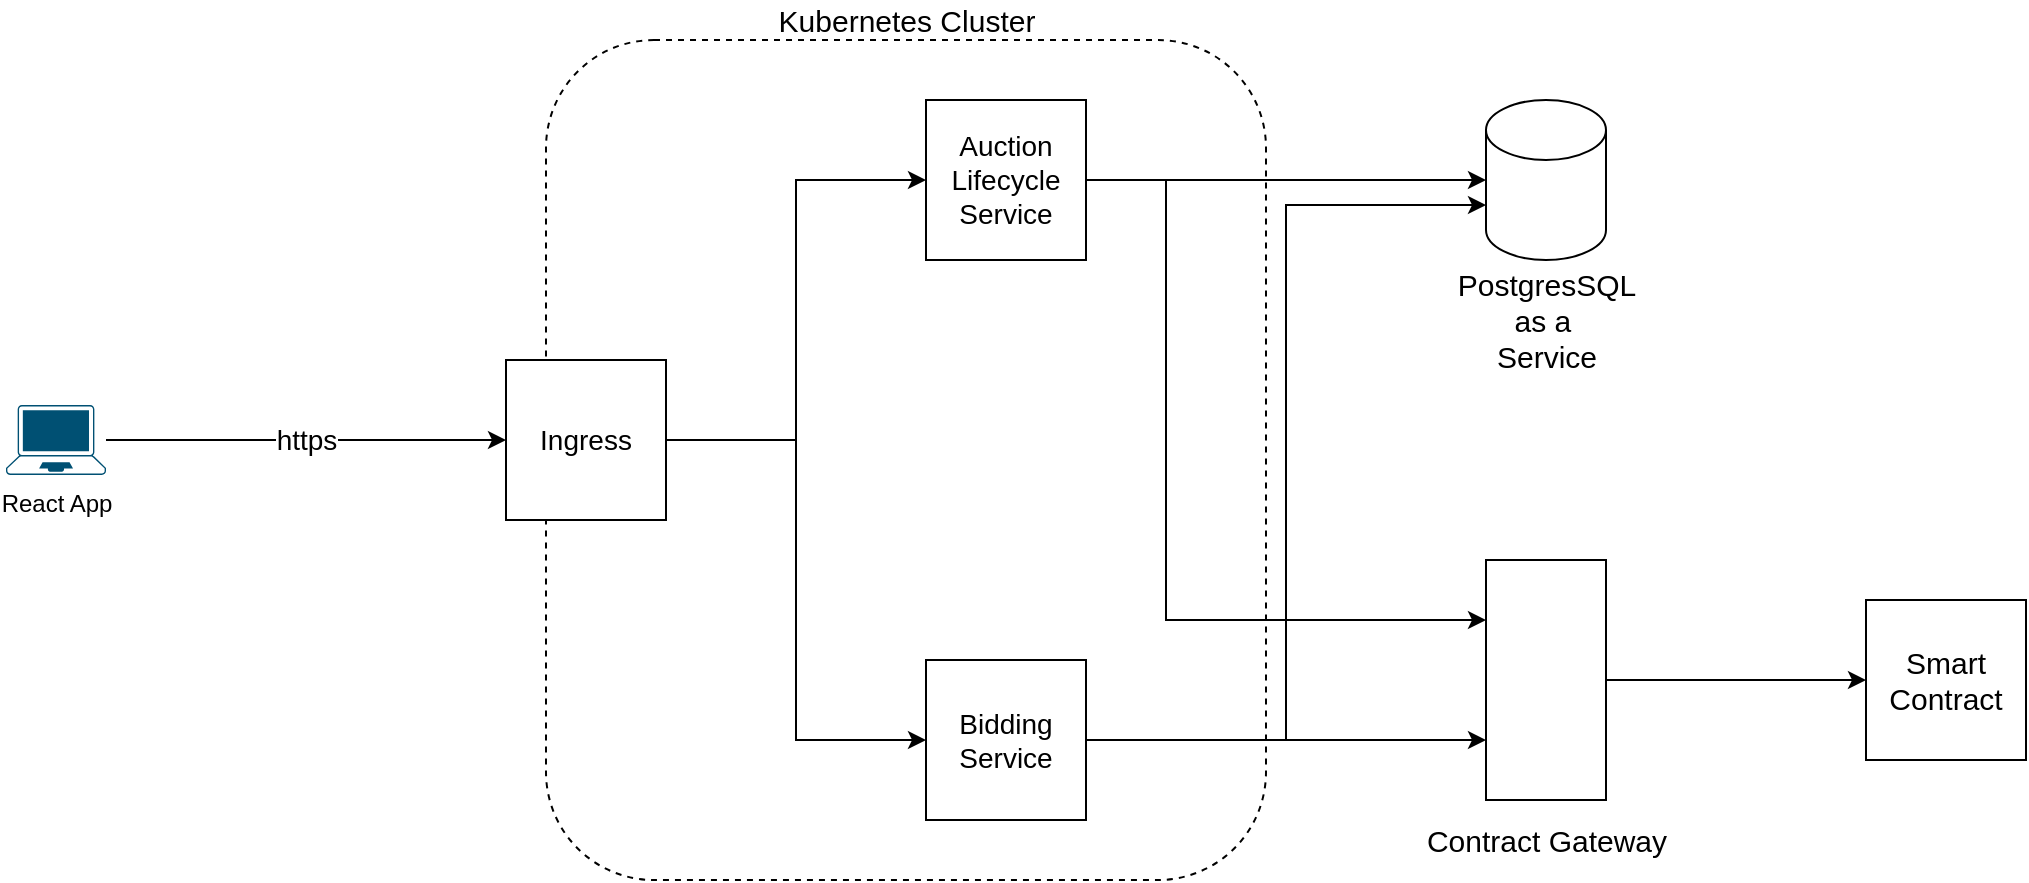 <mxfile version="14.2.7" type="device"><diagram id="xWkEP8GXcH6EWLR2nUDI" name="Page-1"><mxGraphModel dx="2066" dy="1163" grid="1" gridSize="10" guides="1" tooltips="1" connect="1" arrows="1" fold="1" page="1" pageScale="1" pageWidth="1100" pageHeight="850" math="0" shadow="0"><root><mxCell id="0"/><mxCell id="1" parent="0"/><mxCell id="2xNg2kufVEfp6-P_aKhl-1" value="" style="rounded=1;whiteSpace=wrap;html=1;dashed=1;fillColor=none;" vertex="1" parent="1"><mxGeometry x="330" y="170" width="360" height="420" as="geometry"/></mxCell><mxCell id="2xNg2kufVEfp6-P_aKhl-9" style="edgeStyle=orthogonalEdgeStyle;rounded=0;orthogonalLoop=1;jettySize=auto;html=1;exitX=1;exitY=0.5;exitDx=0;exitDy=0;entryX=0;entryY=0.5;entryDx=0;entryDy=0;" edge="1" parent="1" source="2xNg2kufVEfp6-P_aKhl-2" target="2xNg2kufVEfp6-P_aKhl-7"><mxGeometry relative="1" as="geometry"/></mxCell><mxCell id="2xNg2kufVEfp6-P_aKhl-10" style="edgeStyle=orthogonalEdgeStyle;rounded=0;orthogonalLoop=1;jettySize=auto;html=1;exitX=1;exitY=0.5;exitDx=0;exitDy=0;entryX=0;entryY=0.5;entryDx=0;entryDy=0;" edge="1" parent="1" source="2xNg2kufVEfp6-P_aKhl-2" target="2xNg2kufVEfp6-P_aKhl-8"><mxGeometry relative="1" as="geometry"/></mxCell><mxCell id="2xNg2kufVEfp6-P_aKhl-2" value="&lt;font style=&quot;font-size: 14px&quot;&gt;Ingress&lt;/font&gt;" style="whiteSpace=wrap;html=1;aspect=fixed;" vertex="1" parent="1"><mxGeometry x="310" y="330" width="80" height="80" as="geometry"/></mxCell><mxCell id="2xNg2kufVEfp6-P_aKhl-6" value="&lt;font style=&quot;font-size: 14px&quot;&gt;https&lt;/font&gt;" style="edgeStyle=orthogonalEdgeStyle;rounded=0;orthogonalLoop=1;jettySize=auto;html=1;entryX=0;entryY=0.5;entryDx=0;entryDy=0;" edge="1" parent="1" source="2xNg2kufVEfp6-P_aKhl-3" target="2xNg2kufVEfp6-P_aKhl-2"><mxGeometry relative="1" as="geometry"><mxPoint x="190" y="370" as="targetPoint"/></mxGeometry></mxCell><mxCell id="2xNg2kufVEfp6-P_aKhl-3" value="React App" style="points=[[0.13,0.02,0],[0.5,0,0],[0.87,0.02,0],[0.885,0.4,0],[0.985,0.985,0],[0.5,1,0],[0.015,0.985,0],[0.115,0.4,0]];verticalLabelPosition=bottom;html=1;verticalAlign=top;aspect=fixed;align=center;pointerEvents=1;shape=mxgraph.cisco19.laptop;fillColor=#005073;strokeColor=none;" vertex="1" parent="1"><mxGeometry x="60" y="352.5" width="50" height="35" as="geometry"/></mxCell><mxCell id="2xNg2kufVEfp6-P_aKhl-13" style="edgeStyle=orthogonalEdgeStyle;rounded=0;orthogonalLoop=1;jettySize=auto;html=1;exitX=1;exitY=0.5;exitDx=0;exitDy=0;fontSize=15;" edge="1" parent="1" source="2xNg2kufVEfp6-P_aKhl-7" target="2xNg2kufVEfp6-P_aKhl-12"><mxGeometry relative="1" as="geometry"/></mxCell><mxCell id="2xNg2kufVEfp6-P_aKhl-18" style="edgeStyle=orthogonalEdgeStyle;rounded=0;orthogonalLoop=1;jettySize=auto;html=1;exitX=1;exitY=0.5;exitDx=0;exitDy=0;entryX=0.25;entryY=1;entryDx=0;entryDy=0;fontSize=15;" edge="1" parent="1" source="2xNg2kufVEfp6-P_aKhl-7" target="2xNg2kufVEfp6-P_aKhl-16"><mxGeometry relative="1" as="geometry"><Array as="points"><mxPoint x="640" y="240"/><mxPoint x="640" y="460"/></Array></mxGeometry></mxCell><mxCell id="2xNg2kufVEfp6-P_aKhl-7" value="&lt;font style=&quot;font-size: 14px&quot;&gt;Auction Lifecycle Service&lt;/font&gt;" style="whiteSpace=wrap;html=1;aspect=fixed;fillColor=#ffffff;" vertex="1" parent="1"><mxGeometry x="520" y="200" width="80" height="80" as="geometry"/></mxCell><mxCell id="2xNg2kufVEfp6-P_aKhl-17" style="edgeStyle=orthogonalEdgeStyle;rounded=0;orthogonalLoop=1;jettySize=auto;html=1;exitX=1;exitY=0.5;exitDx=0;exitDy=0;entryX=0.75;entryY=1;entryDx=0;entryDy=0;fontSize=15;" edge="1" parent="1" source="2xNg2kufVEfp6-P_aKhl-8" target="2xNg2kufVEfp6-P_aKhl-16"><mxGeometry relative="1" as="geometry"/></mxCell><mxCell id="2xNg2kufVEfp6-P_aKhl-20" style="edgeStyle=orthogonalEdgeStyle;rounded=0;orthogonalLoop=1;jettySize=auto;html=1;exitX=1;exitY=0.5;exitDx=0;exitDy=0;entryX=0;entryY=0;entryDx=0;entryDy=52.5;entryPerimeter=0;fontSize=15;" edge="1" parent="1" source="2xNg2kufVEfp6-P_aKhl-8" target="2xNg2kufVEfp6-P_aKhl-12"><mxGeometry relative="1" as="geometry"/></mxCell><mxCell id="2xNg2kufVEfp6-P_aKhl-8" value="&lt;font style=&quot;font-size: 14px&quot;&gt;Bidding Service&lt;/font&gt;" style="whiteSpace=wrap;html=1;aspect=fixed;fillColor=#ffffff;" vertex="1" parent="1"><mxGeometry x="520" y="480" width="80" height="80" as="geometry"/></mxCell><mxCell id="2xNg2kufVEfp6-P_aKhl-11" value="Kubernetes Cluster" style="text;html=1;align=center;verticalAlign=middle;resizable=0;points=[];autosize=1;strokeWidth=1;fontSize=15;" vertex="1" parent="1"><mxGeometry x="440" y="150" width="140" height="20" as="geometry"/></mxCell><mxCell id="2xNg2kufVEfp6-P_aKhl-12" value="" style="shape=cylinder3;whiteSpace=wrap;html=1;boundedLbl=1;backgroundOutline=1;size=15;strokeWidth=1;fillColor=#ffffff;fontSize=15;" vertex="1" parent="1"><mxGeometry x="800" y="200" width="60" height="80" as="geometry"/></mxCell><mxCell id="2xNg2kufVEfp6-P_aKhl-23" style="edgeStyle=orthogonalEdgeStyle;rounded=0;orthogonalLoop=1;jettySize=auto;html=1;exitX=0.5;exitY=0;exitDx=0;exitDy=0;fontSize=15;" edge="1" parent="1" source="2xNg2kufVEfp6-P_aKhl-16" target="2xNg2kufVEfp6-P_aKhl-22"><mxGeometry relative="1" as="geometry"/></mxCell><mxCell id="2xNg2kufVEfp6-P_aKhl-16" value="" style="rounded=0;whiteSpace=wrap;html=1;strokeWidth=1;fillColor=#ffffff;fontSize=15;direction=south;" vertex="1" parent="1"><mxGeometry x="800" y="430" width="60" height="120" as="geometry"/></mxCell><mxCell id="2xNg2kufVEfp6-P_aKhl-19" value="PostgresSQL&lt;br&gt;as a&amp;nbsp;&lt;br&gt;Service" style="text;html=1;align=center;verticalAlign=middle;resizable=0;points=[];autosize=1;fontSize=15;" vertex="1" parent="1"><mxGeometry x="780" y="280" width="100" height="60" as="geometry"/></mxCell><mxCell id="2xNg2kufVEfp6-P_aKhl-21" value="Contract Gateway" style="text;html=1;align=center;verticalAlign=middle;resizable=0;points=[];autosize=1;fontSize=15;" vertex="1" parent="1"><mxGeometry x="760" y="560" width="140" height="20" as="geometry"/></mxCell><mxCell id="2xNg2kufVEfp6-P_aKhl-22" value="Smart Contract" style="whiteSpace=wrap;html=1;aspect=fixed;strokeWidth=1;fillColor=#ffffff;fontSize=15;" vertex="1" parent="1"><mxGeometry x="990" y="450" width="80" height="80" as="geometry"/></mxCell></root></mxGraphModel></diagram></mxfile>